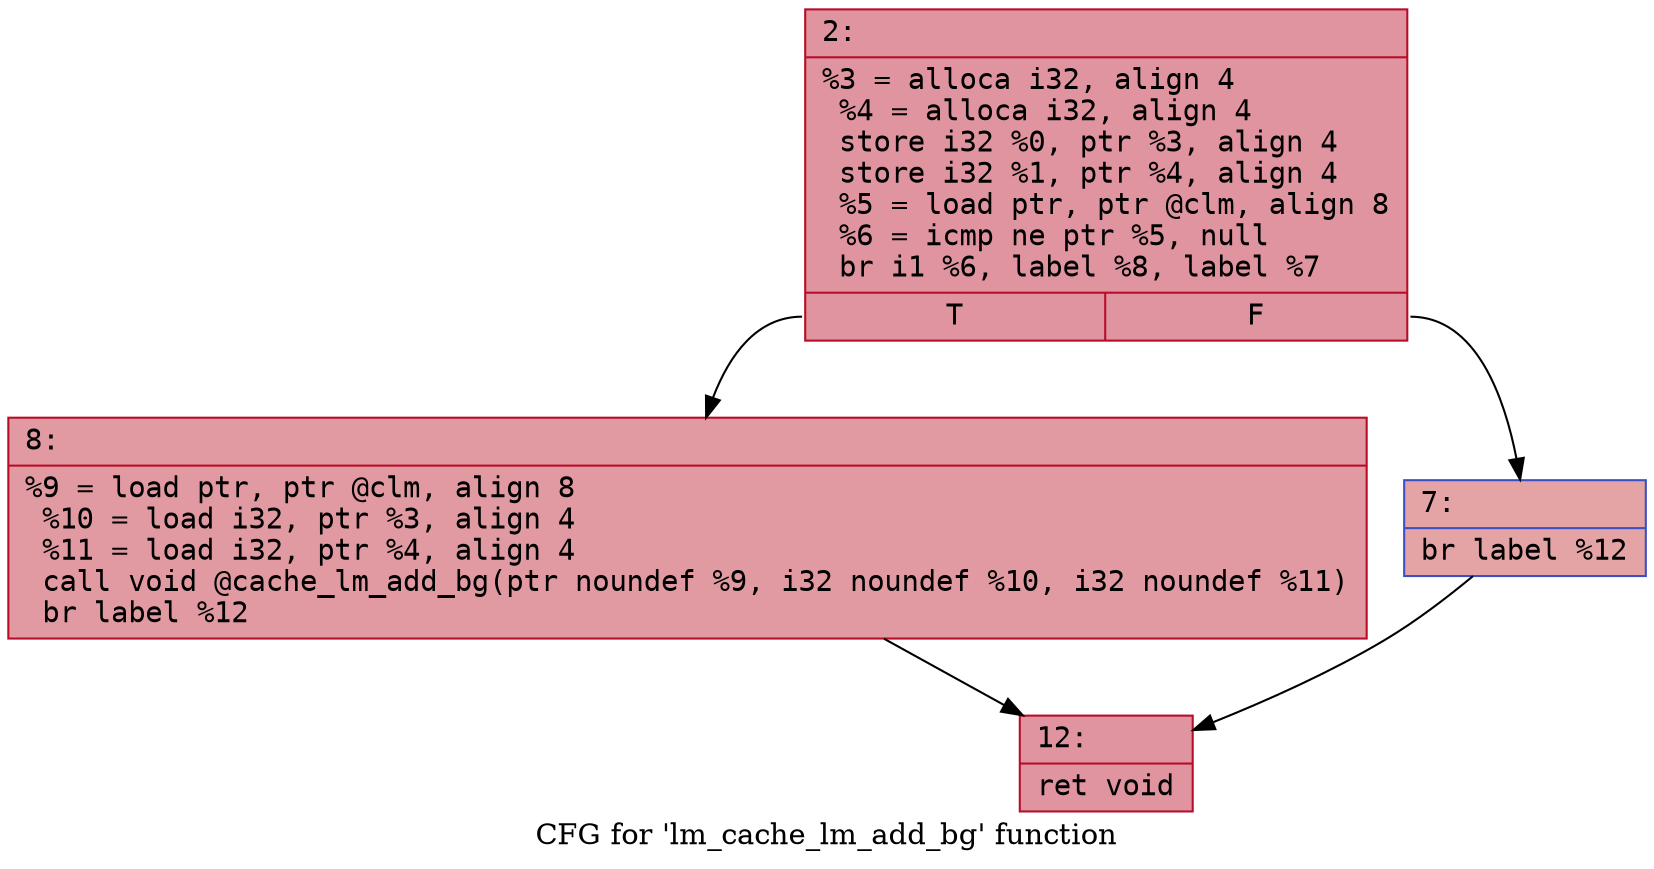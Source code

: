 digraph "CFG for 'lm_cache_lm_add_bg' function" {
	label="CFG for 'lm_cache_lm_add_bg' function";

	Node0x60000344a990 [shape=record,color="#b70d28ff", style=filled, fillcolor="#b70d2870" fontname="Courier",label="{2:\l|  %3 = alloca i32, align 4\l  %4 = alloca i32, align 4\l  store i32 %0, ptr %3, align 4\l  store i32 %1, ptr %4, align 4\l  %5 = load ptr, ptr @clm, align 8\l  %6 = icmp ne ptr %5, null\l  br i1 %6, label %8, label %7\l|{<s0>T|<s1>F}}"];
	Node0x60000344a990:s0 -> Node0x60000344aa30[tooltip="2 -> 8\nProbability 62.50%" ];
	Node0x60000344a990:s1 -> Node0x60000344a9e0[tooltip="2 -> 7\nProbability 37.50%" ];
	Node0x60000344a9e0 [shape=record,color="#3d50c3ff", style=filled, fillcolor="#c32e3170" fontname="Courier",label="{7:\l|  br label %12\l}"];
	Node0x60000344a9e0 -> Node0x60000344aa80[tooltip="7 -> 12\nProbability 100.00%" ];
	Node0x60000344aa30 [shape=record,color="#b70d28ff", style=filled, fillcolor="#bb1b2c70" fontname="Courier",label="{8:\l|  %9 = load ptr, ptr @clm, align 8\l  %10 = load i32, ptr %3, align 4\l  %11 = load i32, ptr %4, align 4\l  call void @cache_lm_add_bg(ptr noundef %9, i32 noundef %10, i32 noundef %11)\l  br label %12\l}"];
	Node0x60000344aa30 -> Node0x60000344aa80[tooltip="8 -> 12\nProbability 100.00%" ];
	Node0x60000344aa80 [shape=record,color="#b70d28ff", style=filled, fillcolor="#b70d2870" fontname="Courier",label="{12:\l|  ret void\l}"];
}

